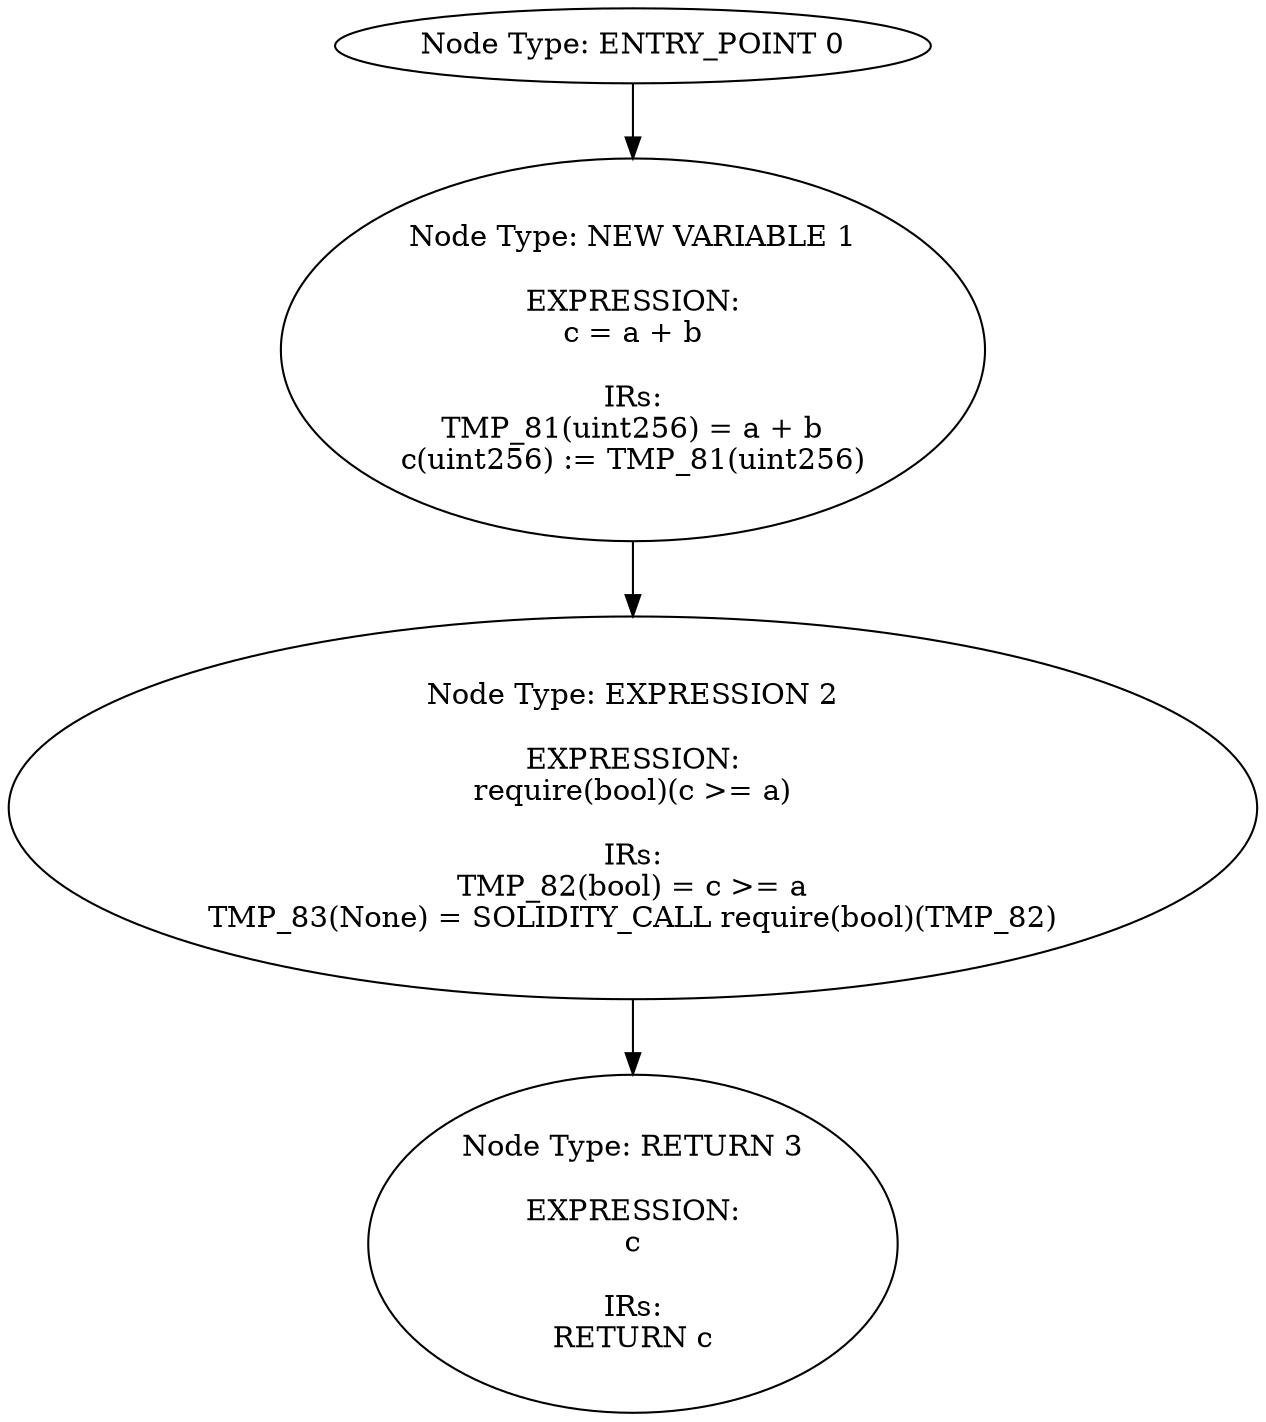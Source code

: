 digraph{
0[label="Node Type: ENTRY_POINT 0
"];
0->1;
1[label="Node Type: NEW VARIABLE 1

EXPRESSION:
c = a + b

IRs:
TMP_81(uint256) = a + b
c(uint256) := TMP_81(uint256)"];
1->2;
2[label="Node Type: EXPRESSION 2

EXPRESSION:
require(bool)(c >= a)

IRs:
TMP_82(bool) = c >= a
TMP_83(None) = SOLIDITY_CALL require(bool)(TMP_82)"];
2->3;
3[label="Node Type: RETURN 3

EXPRESSION:
c

IRs:
RETURN c"];
}
